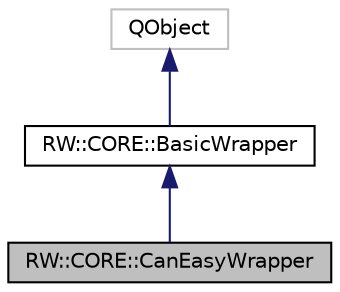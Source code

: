digraph "RW::CORE::CanEasyWrapper"
{
  edge [fontname="Helvetica",fontsize="10",labelfontname="Helvetica",labelfontsize="10"];
  node [fontname="Helvetica",fontsize="10",shape=record];
  Node3 [label="RW::CORE::CanEasyWrapper",height=0.2,width=0.4,color="black", fillcolor="grey75", style="filled", fontcolor="black"];
  Node4 -> Node3 [dir="back",color="midnightblue",fontsize="10",style="solid"];
  Node4 [label="RW::CORE::BasicWrapper",height=0.2,width=0.4,color="black", fillcolor="white", style="filled",URL="$class_r_w_1_1_c_o_r_e_1_1_basic_wrapper.html"];
  Node5 -> Node4 [dir="back",color="midnightblue",fontsize="10",style="solid"];
  Node5 [label="QObject",height=0.2,width=0.4,color="grey75", fillcolor="white", style="filled"];
}
